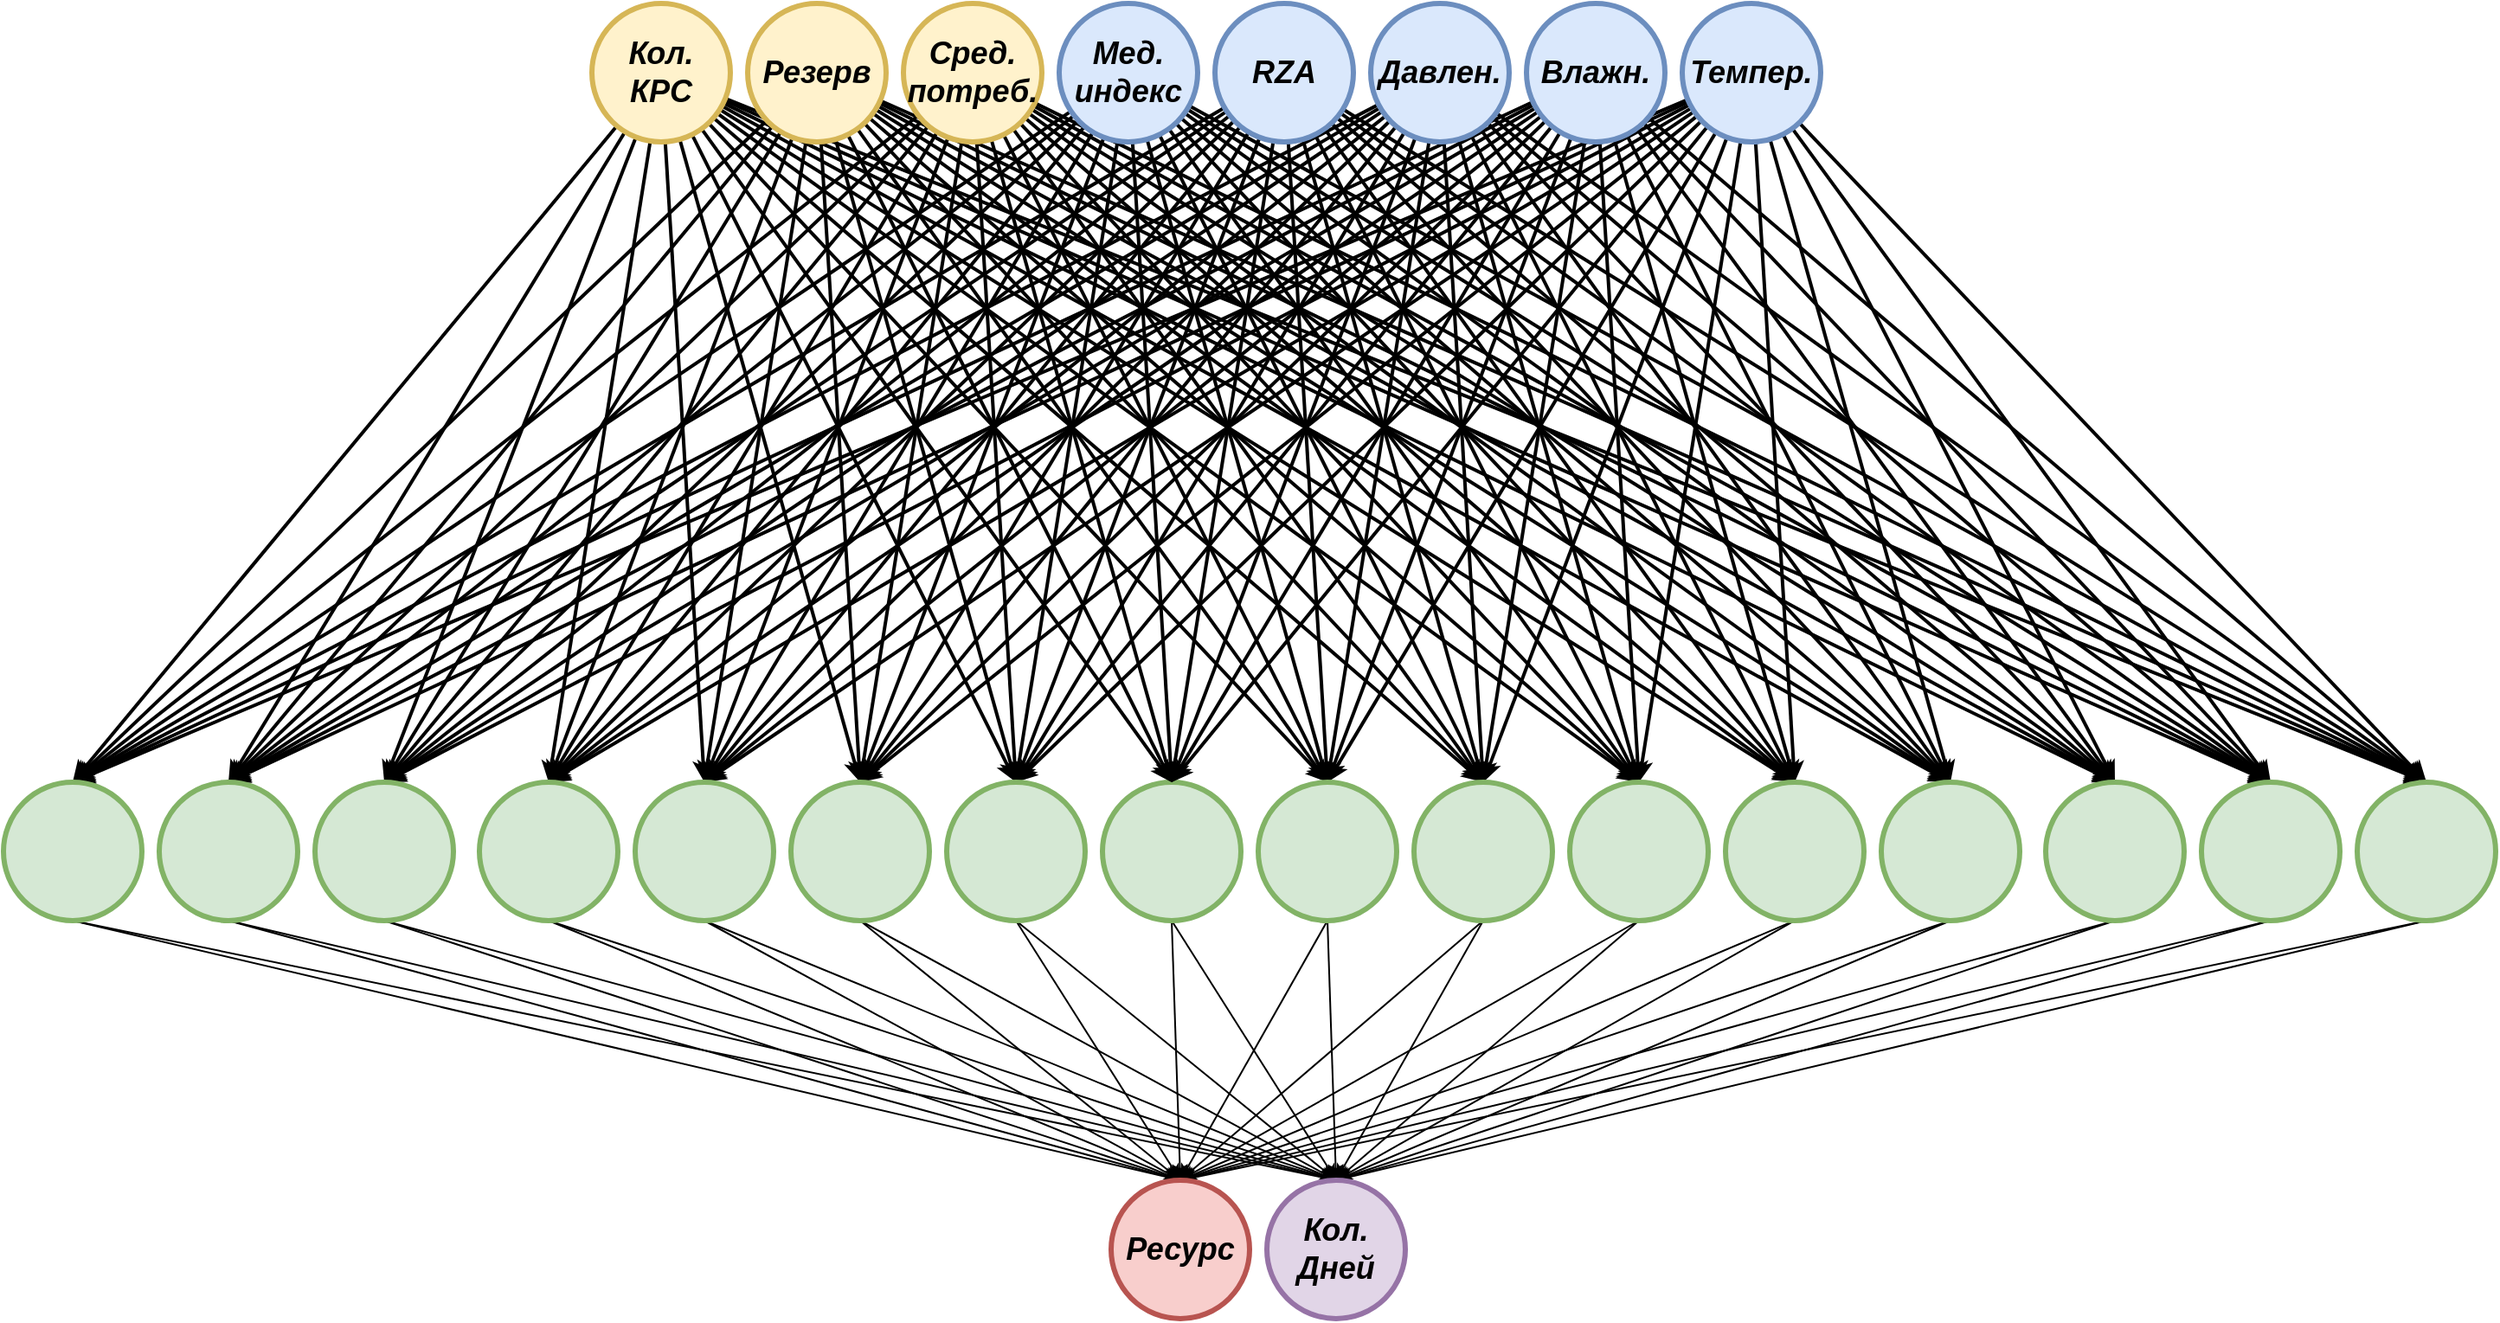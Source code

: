 <mxfile version="13.9.9" type="device"><diagram id="Xdfqb-61k4-1GIoVgq_A" name="Page-1"><mxGraphModel dx="1673" dy="967" grid="1" gridSize="10" guides="1" tooltips="1" connect="1" arrows="1" fold="1" page="1" pageScale="1" pageWidth="1169" pageHeight="827" math="0" shadow="0"><root><mxCell id="0"/><mxCell id="1" parent="0"/><mxCell id="P6XErq7OPLKWPCZGxnRG-1" style="edgeStyle=none;rounded=0;orthogonalLoop=1;jettySize=auto;html=1;entryX=0;entryY=0.5;entryDx=0;entryDy=0;strokeWidth=2;" edge="1" parent="1" source="P6XErq7OPLKWPCZGxnRG-16" target="P6XErq7OPLKWPCZGxnRG-158"><mxGeometry relative="1" as="geometry"/></mxCell><mxCell id="P6XErq7OPLKWPCZGxnRG-2" style="edgeStyle=none;rounded=0;orthogonalLoop=1;jettySize=auto;html=1;entryX=0;entryY=0.5;entryDx=0;entryDy=0;strokeWidth=2;" edge="1" parent="1" source="P6XErq7OPLKWPCZGxnRG-16" target="P6XErq7OPLKWPCZGxnRG-268"><mxGeometry relative="1" as="geometry"/></mxCell><mxCell id="P6XErq7OPLKWPCZGxnRG-3" style="edgeStyle=none;rounded=0;orthogonalLoop=1;jettySize=auto;html=1;entryX=0;entryY=0.5;entryDx=0;entryDy=0;strokeWidth=2;" edge="1" parent="1" source="P6XErq7OPLKWPCZGxnRG-16" target="P6XErq7OPLKWPCZGxnRG-279"><mxGeometry relative="1" as="geometry"/></mxCell><mxCell id="P6XErq7OPLKWPCZGxnRG-4" style="edgeStyle=none;rounded=0;orthogonalLoop=1;jettySize=auto;html=1;entryX=0;entryY=0.5;entryDx=0;entryDy=0;strokeWidth=2;" edge="1" parent="1" source="P6XErq7OPLKWPCZGxnRG-16" target="P6XErq7OPLKWPCZGxnRG-257"><mxGeometry relative="1" as="geometry"/></mxCell><mxCell id="P6XErq7OPLKWPCZGxnRG-5" style="edgeStyle=none;rounded=0;orthogonalLoop=1;jettySize=auto;html=1;entryX=0;entryY=0.5;entryDx=0;entryDy=0;strokeWidth=2;" edge="1" parent="1" source="P6XErq7OPLKWPCZGxnRG-16" target="P6XErq7OPLKWPCZGxnRG-235"><mxGeometry relative="1" as="geometry"/></mxCell><mxCell id="P6XErq7OPLKWPCZGxnRG-6" style="edgeStyle=none;rounded=0;orthogonalLoop=1;jettySize=auto;html=1;entryX=0;entryY=0.5;entryDx=0;entryDy=0;strokeWidth=2;" edge="1" parent="1" source="P6XErq7OPLKWPCZGxnRG-16" target="P6XErq7OPLKWPCZGxnRG-246"><mxGeometry relative="1" as="geometry"/></mxCell><mxCell id="P6XErq7OPLKWPCZGxnRG-7" style="edgeStyle=none;rounded=0;orthogonalLoop=1;jettySize=auto;html=1;entryX=0;entryY=0.5;entryDx=0;entryDy=0;strokeWidth=2;" edge="1" parent="1" source="P6XErq7OPLKWPCZGxnRG-16" target="P6XErq7OPLKWPCZGxnRG-169"><mxGeometry relative="1" as="geometry"/></mxCell><mxCell id="P6XErq7OPLKWPCZGxnRG-8" style="edgeStyle=none;rounded=0;orthogonalLoop=1;jettySize=auto;html=1;entryX=0;entryY=0.5;entryDx=0;entryDy=0;strokeWidth=2;" edge="1" parent="1" source="P6XErq7OPLKWPCZGxnRG-16" target="P6XErq7OPLKWPCZGxnRG-180"><mxGeometry relative="1" as="geometry"/></mxCell><mxCell id="P6XErq7OPLKWPCZGxnRG-9" style="edgeStyle=none;rounded=0;orthogonalLoop=1;jettySize=auto;html=1;entryX=0;entryY=0.5;entryDx=0;entryDy=0;strokeWidth=2;" edge="1" parent="1" source="P6XErq7OPLKWPCZGxnRG-16" target="P6XErq7OPLKWPCZGxnRG-213"><mxGeometry relative="1" as="geometry"/></mxCell><mxCell id="P6XErq7OPLKWPCZGxnRG-10" style="edgeStyle=none;rounded=0;orthogonalLoop=1;jettySize=auto;html=1;entryX=0;entryY=0.5;entryDx=0;entryDy=0;strokeWidth=2;" edge="1" parent="1" source="P6XErq7OPLKWPCZGxnRG-16" target="P6XErq7OPLKWPCZGxnRG-224"><mxGeometry relative="1" as="geometry"/></mxCell><mxCell id="P6XErq7OPLKWPCZGxnRG-11" style="edgeStyle=none;rounded=0;orthogonalLoop=1;jettySize=auto;html=1;entryX=0;entryY=0.5;entryDx=0;entryDy=0;strokeWidth=2;" edge="1" parent="1" source="P6XErq7OPLKWPCZGxnRG-16" target="P6XErq7OPLKWPCZGxnRG-191"><mxGeometry relative="1" as="geometry"/></mxCell><mxCell id="P6XErq7OPLKWPCZGxnRG-12" style="edgeStyle=none;rounded=0;orthogonalLoop=1;jettySize=auto;html=1;entryX=0;entryY=0.5;entryDx=0;entryDy=0;strokeWidth=2;" edge="1" parent="1" source="P6XErq7OPLKWPCZGxnRG-16" target="P6XErq7OPLKWPCZGxnRG-202"><mxGeometry relative="1" as="geometry"/></mxCell><mxCell id="P6XErq7OPLKWPCZGxnRG-13" style="edgeStyle=none;rounded=0;orthogonalLoop=1;jettySize=auto;html=1;entryX=0;entryY=0.5;entryDx=0;entryDy=0;strokeWidth=2;" edge="1" parent="1" source="P6XErq7OPLKWPCZGxnRG-16" target="P6XErq7OPLKWPCZGxnRG-312"><mxGeometry relative="1" as="geometry"/></mxCell><mxCell id="P6XErq7OPLKWPCZGxnRG-14" style="edgeStyle=none;rounded=0;orthogonalLoop=1;jettySize=auto;html=1;entryX=0;entryY=0.5;entryDx=0;entryDy=0;strokeWidth=2;" edge="1" parent="1" source="P6XErq7OPLKWPCZGxnRG-16" target="P6XErq7OPLKWPCZGxnRG-290"><mxGeometry relative="1" as="geometry"/></mxCell><mxCell id="P6XErq7OPLKWPCZGxnRG-15" style="edgeStyle=none;rounded=0;orthogonalLoop=1;jettySize=auto;html=1;entryX=0;entryY=0.5;entryDx=0;entryDy=0;strokeWidth=2;" edge="1" parent="1" source="P6XErq7OPLKWPCZGxnRG-16" target="P6XErq7OPLKWPCZGxnRG-301"><mxGeometry relative="1" as="geometry"/></mxCell><mxCell id="P6XErq7OPLKWPCZGxnRG-17" style="edgeStyle=none;rounded=0;orthogonalLoop=1;jettySize=auto;html=1;entryX=0;entryY=0.5;entryDx=0;entryDy=0;strokeWidth=2;" edge="1" parent="1" source="P6XErq7OPLKWPCZGxnRG-32" target="P6XErq7OPLKWPCZGxnRG-158"><mxGeometry relative="1" as="geometry"/></mxCell><mxCell id="P6XErq7OPLKWPCZGxnRG-18" style="edgeStyle=none;rounded=0;orthogonalLoop=1;jettySize=auto;html=1;entryX=0;entryY=0.5;entryDx=0;entryDy=0;strokeWidth=2;" edge="1" parent="1" source="P6XErq7OPLKWPCZGxnRG-32" target="P6XErq7OPLKWPCZGxnRG-268"><mxGeometry relative="1" as="geometry"/></mxCell><mxCell id="P6XErq7OPLKWPCZGxnRG-19" style="edgeStyle=none;rounded=0;orthogonalLoop=1;jettySize=auto;html=1;entryX=0;entryY=0.5;entryDx=0;entryDy=0;strokeWidth=2;" edge="1" parent="1" source="P6XErq7OPLKWPCZGxnRG-32" target="P6XErq7OPLKWPCZGxnRG-279"><mxGeometry relative="1" as="geometry"/></mxCell><mxCell id="P6XErq7OPLKWPCZGxnRG-20" style="edgeStyle=none;rounded=0;orthogonalLoop=1;jettySize=auto;html=1;entryX=0;entryY=0.5;entryDx=0;entryDy=0;strokeWidth=2;" edge="1" parent="1" source="P6XErq7OPLKWPCZGxnRG-32" target="P6XErq7OPLKWPCZGxnRG-257"><mxGeometry relative="1" as="geometry"/></mxCell><mxCell id="P6XErq7OPLKWPCZGxnRG-21" style="edgeStyle=none;rounded=0;orthogonalLoop=1;jettySize=auto;html=1;entryX=0;entryY=0.5;entryDx=0;entryDy=0;strokeWidth=2;" edge="1" parent="1" source="P6XErq7OPLKWPCZGxnRG-32" target="P6XErq7OPLKWPCZGxnRG-235"><mxGeometry relative="1" as="geometry"/></mxCell><mxCell id="P6XErq7OPLKWPCZGxnRG-22" style="edgeStyle=none;rounded=0;orthogonalLoop=1;jettySize=auto;html=1;entryX=0;entryY=0.5;entryDx=0;entryDy=0;strokeWidth=2;" edge="1" parent="1" source="P6XErq7OPLKWPCZGxnRG-32" target="P6XErq7OPLKWPCZGxnRG-246"><mxGeometry relative="1" as="geometry"/></mxCell><mxCell id="P6XErq7OPLKWPCZGxnRG-23" style="edgeStyle=none;rounded=0;orthogonalLoop=1;jettySize=auto;html=1;entryX=0;entryY=0.5;entryDx=0;entryDy=0;strokeWidth=2;" edge="1" parent="1" source="P6XErq7OPLKWPCZGxnRG-32" target="P6XErq7OPLKWPCZGxnRG-169"><mxGeometry relative="1" as="geometry"/></mxCell><mxCell id="P6XErq7OPLKWPCZGxnRG-24" style="edgeStyle=none;rounded=0;orthogonalLoop=1;jettySize=auto;html=1;entryX=0;entryY=0.5;entryDx=0;entryDy=0;strokeWidth=2;" edge="1" parent="1" source="P6XErq7OPLKWPCZGxnRG-32" target="P6XErq7OPLKWPCZGxnRG-180"><mxGeometry relative="1" as="geometry"/></mxCell><mxCell id="P6XErq7OPLKWPCZGxnRG-25" style="edgeStyle=none;rounded=0;orthogonalLoop=1;jettySize=auto;html=1;entryX=0;entryY=0.5;entryDx=0;entryDy=0;strokeWidth=2;" edge="1" parent="1" source="P6XErq7OPLKWPCZGxnRG-32" target="P6XErq7OPLKWPCZGxnRG-213"><mxGeometry relative="1" as="geometry"/></mxCell><mxCell id="P6XErq7OPLKWPCZGxnRG-26" style="edgeStyle=none;rounded=0;orthogonalLoop=1;jettySize=auto;html=1;entryX=0;entryY=0.5;entryDx=0;entryDy=0;strokeWidth=2;" edge="1" parent="1" source="P6XErq7OPLKWPCZGxnRG-32" target="P6XErq7OPLKWPCZGxnRG-224"><mxGeometry relative="1" as="geometry"/></mxCell><mxCell id="P6XErq7OPLKWPCZGxnRG-27" style="edgeStyle=none;rounded=0;orthogonalLoop=1;jettySize=auto;html=1;entryX=0;entryY=0.5;entryDx=0;entryDy=0;strokeWidth=2;" edge="1" parent="1" source="P6XErq7OPLKWPCZGxnRG-32" target="P6XErq7OPLKWPCZGxnRG-191"><mxGeometry relative="1" as="geometry"/></mxCell><mxCell id="P6XErq7OPLKWPCZGxnRG-28" style="edgeStyle=none;rounded=0;orthogonalLoop=1;jettySize=auto;html=1;entryX=0;entryY=0.5;entryDx=0;entryDy=0;strokeWidth=2;" edge="1" parent="1" source="P6XErq7OPLKWPCZGxnRG-32" target="P6XErq7OPLKWPCZGxnRG-202"><mxGeometry relative="1" as="geometry"/></mxCell><mxCell id="P6XErq7OPLKWPCZGxnRG-29" style="edgeStyle=none;rounded=0;orthogonalLoop=1;jettySize=auto;html=1;entryX=0;entryY=0.5;entryDx=0;entryDy=0;strokeWidth=2;" edge="1" parent="1" source="P6XErq7OPLKWPCZGxnRG-32" target="P6XErq7OPLKWPCZGxnRG-312"><mxGeometry relative="1" as="geometry"/></mxCell><mxCell id="P6XErq7OPLKWPCZGxnRG-30" style="edgeStyle=none;rounded=0;orthogonalLoop=1;jettySize=auto;html=1;entryX=0;entryY=0.5;entryDx=0;entryDy=0;strokeWidth=2;" edge="1" parent="1" source="P6XErq7OPLKWPCZGxnRG-32" target="P6XErq7OPLKWPCZGxnRG-290"><mxGeometry relative="1" as="geometry"/></mxCell><mxCell id="P6XErq7OPLKWPCZGxnRG-31" style="edgeStyle=none;rounded=0;orthogonalLoop=1;jettySize=auto;html=1;entryX=0;entryY=0.5;entryDx=0;entryDy=0;strokeWidth=2;" edge="1" parent="1" source="P6XErq7OPLKWPCZGxnRG-32" target="P6XErq7OPLKWPCZGxnRG-301"><mxGeometry relative="1" as="geometry"/></mxCell><mxCell id="P6XErq7OPLKWPCZGxnRG-33" style="edgeStyle=none;rounded=0;orthogonalLoop=1;jettySize=auto;html=1;entryX=0;entryY=0.5;entryDx=0;entryDy=0;strokeWidth=2;" edge="1" parent="1" source="P6XErq7OPLKWPCZGxnRG-48" target="P6XErq7OPLKWPCZGxnRG-158"><mxGeometry relative="1" as="geometry"/></mxCell><mxCell id="P6XErq7OPLKWPCZGxnRG-34" style="edgeStyle=none;rounded=0;orthogonalLoop=1;jettySize=auto;html=1;entryX=0;entryY=0.5;entryDx=0;entryDy=0;strokeWidth=2;" edge="1" parent="1" source="P6XErq7OPLKWPCZGxnRG-48" target="P6XErq7OPLKWPCZGxnRG-268"><mxGeometry relative="1" as="geometry"/></mxCell><mxCell id="P6XErq7OPLKWPCZGxnRG-35" style="edgeStyle=none;rounded=0;orthogonalLoop=1;jettySize=auto;html=1;entryX=0;entryY=0.5;entryDx=0;entryDy=0;strokeWidth=2;" edge="1" parent="1" source="P6XErq7OPLKWPCZGxnRG-48" target="P6XErq7OPLKWPCZGxnRG-279"><mxGeometry relative="1" as="geometry"/></mxCell><mxCell id="P6XErq7OPLKWPCZGxnRG-36" style="edgeStyle=none;rounded=0;orthogonalLoop=1;jettySize=auto;html=1;entryX=0;entryY=0.5;entryDx=0;entryDy=0;strokeWidth=2;" edge="1" parent="1" source="P6XErq7OPLKWPCZGxnRG-48" target="P6XErq7OPLKWPCZGxnRG-257"><mxGeometry relative="1" as="geometry"/></mxCell><mxCell id="P6XErq7OPLKWPCZGxnRG-37" style="edgeStyle=none;rounded=0;orthogonalLoop=1;jettySize=auto;html=1;entryX=0;entryY=0.5;entryDx=0;entryDy=0;strokeWidth=2;" edge="1" parent="1" source="P6XErq7OPLKWPCZGxnRG-48" target="P6XErq7OPLKWPCZGxnRG-235"><mxGeometry relative="1" as="geometry"/></mxCell><mxCell id="P6XErq7OPLKWPCZGxnRG-38" style="edgeStyle=none;rounded=0;orthogonalLoop=1;jettySize=auto;html=1;entryX=0;entryY=0.5;entryDx=0;entryDy=0;strokeWidth=2;" edge="1" parent="1" source="P6XErq7OPLKWPCZGxnRG-48" target="P6XErq7OPLKWPCZGxnRG-246"><mxGeometry relative="1" as="geometry"/></mxCell><mxCell id="P6XErq7OPLKWPCZGxnRG-39" style="edgeStyle=none;rounded=0;orthogonalLoop=1;jettySize=auto;html=1;entryX=0;entryY=0.5;entryDx=0;entryDy=0;strokeWidth=2;" edge="1" parent="1" source="P6XErq7OPLKWPCZGxnRG-48" target="P6XErq7OPLKWPCZGxnRG-169"><mxGeometry relative="1" as="geometry"/></mxCell><mxCell id="P6XErq7OPLKWPCZGxnRG-40" style="edgeStyle=none;rounded=0;orthogonalLoop=1;jettySize=auto;html=1;entryX=0;entryY=0.5;entryDx=0;entryDy=0;strokeWidth=2;" edge="1" parent="1" source="P6XErq7OPLKWPCZGxnRG-48" target="P6XErq7OPLKWPCZGxnRG-180"><mxGeometry relative="1" as="geometry"/></mxCell><mxCell id="P6XErq7OPLKWPCZGxnRG-41" style="edgeStyle=none;rounded=0;orthogonalLoop=1;jettySize=auto;html=1;entryX=0;entryY=0.5;entryDx=0;entryDy=0;strokeWidth=2;" edge="1" parent="1" source="P6XErq7OPLKWPCZGxnRG-48" target="P6XErq7OPLKWPCZGxnRG-213"><mxGeometry relative="1" as="geometry"/></mxCell><mxCell id="P6XErq7OPLKWPCZGxnRG-42" style="edgeStyle=none;rounded=0;orthogonalLoop=1;jettySize=auto;html=1;entryX=0;entryY=0.5;entryDx=0;entryDy=0;strokeWidth=2;" edge="1" parent="1" source="P6XErq7OPLKWPCZGxnRG-48" target="P6XErq7OPLKWPCZGxnRG-224"><mxGeometry relative="1" as="geometry"/></mxCell><mxCell id="P6XErq7OPLKWPCZGxnRG-43" style="edgeStyle=none;rounded=0;orthogonalLoop=1;jettySize=auto;html=1;entryX=0;entryY=0.5;entryDx=0;entryDy=0;strokeWidth=2;" edge="1" parent="1" source="P6XErq7OPLKWPCZGxnRG-48" target="P6XErq7OPLKWPCZGxnRG-191"><mxGeometry relative="1" as="geometry"/></mxCell><mxCell id="P6XErq7OPLKWPCZGxnRG-44" style="edgeStyle=none;rounded=0;orthogonalLoop=1;jettySize=auto;html=1;entryX=0;entryY=0.5;entryDx=0;entryDy=0;strokeWidth=2;" edge="1" parent="1" source="P6XErq7OPLKWPCZGxnRG-48" target="P6XErq7OPLKWPCZGxnRG-202"><mxGeometry relative="1" as="geometry"/></mxCell><mxCell id="P6XErq7OPLKWPCZGxnRG-45" style="edgeStyle=none;rounded=0;orthogonalLoop=1;jettySize=auto;html=1;entryX=0;entryY=0.5;entryDx=0;entryDy=0;strokeWidth=2;" edge="1" parent="1" source="P6XErq7OPLKWPCZGxnRG-48" target="P6XErq7OPLKWPCZGxnRG-312"><mxGeometry relative="1" as="geometry"/></mxCell><mxCell id="P6XErq7OPLKWPCZGxnRG-46" style="edgeStyle=none;rounded=0;orthogonalLoop=1;jettySize=auto;html=1;entryX=0;entryY=0.5;entryDx=0;entryDy=0;strokeWidth=2;" edge="1" parent="1" source="P6XErq7OPLKWPCZGxnRG-48" target="P6XErq7OPLKWPCZGxnRG-290"><mxGeometry relative="1" as="geometry"/></mxCell><mxCell id="P6XErq7OPLKWPCZGxnRG-47" style="edgeStyle=none;rounded=0;orthogonalLoop=1;jettySize=auto;html=1;entryX=0;entryY=0.5;entryDx=0;entryDy=0;strokeWidth=2;" edge="1" parent="1" source="P6XErq7OPLKWPCZGxnRG-48" target="P6XErq7OPLKWPCZGxnRG-301"><mxGeometry relative="1" as="geometry"/></mxCell><mxCell id="P6XErq7OPLKWPCZGxnRG-49" style="edgeStyle=none;rounded=0;orthogonalLoop=1;jettySize=auto;html=1;entryX=0;entryY=0.5;entryDx=0;entryDy=0;strokeWidth=2;" edge="1" parent="1" source="P6XErq7OPLKWPCZGxnRG-64" target="P6XErq7OPLKWPCZGxnRG-158"><mxGeometry relative="1" as="geometry"/></mxCell><mxCell id="P6XErq7OPLKWPCZGxnRG-50" style="edgeStyle=none;rounded=0;orthogonalLoop=1;jettySize=auto;html=1;entryX=0;entryY=0.5;entryDx=0;entryDy=0;strokeWidth=2;" edge="1" parent="1" source="P6XErq7OPLKWPCZGxnRG-64" target="P6XErq7OPLKWPCZGxnRG-268"><mxGeometry relative="1" as="geometry"/></mxCell><mxCell id="P6XErq7OPLKWPCZGxnRG-51" style="edgeStyle=none;rounded=0;orthogonalLoop=1;jettySize=auto;html=1;entryX=0;entryY=0.5;entryDx=0;entryDy=0;strokeWidth=2;" edge="1" parent="1" source="P6XErq7OPLKWPCZGxnRG-64" target="P6XErq7OPLKWPCZGxnRG-279"><mxGeometry relative="1" as="geometry"/></mxCell><mxCell id="P6XErq7OPLKWPCZGxnRG-52" style="edgeStyle=none;rounded=0;orthogonalLoop=1;jettySize=auto;html=1;entryX=0;entryY=0.5;entryDx=0;entryDy=0;strokeWidth=2;" edge="1" parent="1" source="P6XErq7OPLKWPCZGxnRG-64" target="P6XErq7OPLKWPCZGxnRG-257"><mxGeometry relative="1" as="geometry"/></mxCell><mxCell id="P6XErq7OPLKWPCZGxnRG-53" style="edgeStyle=none;rounded=0;orthogonalLoop=1;jettySize=auto;html=1;entryX=0;entryY=0.5;entryDx=0;entryDy=0;strokeWidth=2;" edge="1" parent="1" source="P6XErq7OPLKWPCZGxnRG-64" target="P6XErq7OPLKWPCZGxnRG-235"><mxGeometry relative="1" as="geometry"/></mxCell><mxCell id="P6XErq7OPLKWPCZGxnRG-54" style="edgeStyle=none;rounded=0;orthogonalLoop=1;jettySize=auto;html=1;entryX=0;entryY=0.5;entryDx=0;entryDy=0;strokeWidth=2;" edge="1" parent="1" source="P6XErq7OPLKWPCZGxnRG-64" target="P6XErq7OPLKWPCZGxnRG-246"><mxGeometry relative="1" as="geometry"/></mxCell><mxCell id="P6XErq7OPLKWPCZGxnRG-55" style="edgeStyle=none;rounded=0;orthogonalLoop=1;jettySize=auto;html=1;entryX=0;entryY=0.5;entryDx=0;entryDy=0;strokeWidth=2;" edge="1" parent="1" source="P6XErq7OPLKWPCZGxnRG-64" target="P6XErq7OPLKWPCZGxnRG-169"><mxGeometry relative="1" as="geometry"/></mxCell><mxCell id="P6XErq7OPLKWPCZGxnRG-56" style="edgeStyle=none;rounded=0;orthogonalLoop=1;jettySize=auto;html=1;entryX=0;entryY=0.5;entryDx=0;entryDy=0;strokeWidth=2;" edge="1" parent="1" source="P6XErq7OPLKWPCZGxnRG-64" target="P6XErq7OPLKWPCZGxnRG-180"><mxGeometry relative="1" as="geometry"/></mxCell><mxCell id="P6XErq7OPLKWPCZGxnRG-57" style="edgeStyle=none;rounded=0;orthogonalLoop=1;jettySize=auto;html=1;entryX=0;entryY=0.5;entryDx=0;entryDy=0;strokeWidth=2;" edge="1" parent="1" source="P6XErq7OPLKWPCZGxnRG-64" target="P6XErq7OPLKWPCZGxnRG-213"><mxGeometry relative="1" as="geometry"/></mxCell><mxCell id="P6XErq7OPLKWPCZGxnRG-58" style="edgeStyle=none;rounded=0;orthogonalLoop=1;jettySize=auto;html=1;entryX=0;entryY=0.5;entryDx=0;entryDy=0;strokeWidth=2;" edge="1" parent="1" source="P6XErq7OPLKWPCZGxnRG-64" target="P6XErq7OPLKWPCZGxnRG-224"><mxGeometry relative="1" as="geometry"/></mxCell><mxCell id="P6XErq7OPLKWPCZGxnRG-59" style="edgeStyle=none;rounded=0;orthogonalLoop=1;jettySize=auto;html=1;entryX=0;entryY=0.5;entryDx=0;entryDy=0;strokeWidth=2;" edge="1" parent="1" source="P6XErq7OPLKWPCZGxnRG-64" target="P6XErq7OPLKWPCZGxnRG-191"><mxGeometry relative="1" as="geometry"/></mxCell><mxCell id="P6XErq7OPLKWPCZGxnRG-60" style="edgeStyle=none;rounded=0;orthogonalLoop=1;jettySize=auto;html=1;entryX=0;entryY=0.5;entryDx=0;entryDy=0;strokeWidth=2;" edge="1" parent="1" source="P6XErq7OPLKWPCZGxnRG-64" target="P6XErq7OPLKWPCZGxnRG-202"><mxGeometry relative="1" as="geometry"/></mxCell><mxCell id="P6XErq7OPLKWPCZGxnRG-61" style="edgeStyle=none;rounded=0;orthogonalLoop=1;jettySize=auto;html=1;entryX=0;entryY=0.5;entryDx=0;entryDy=0;strokeWidth=2;" edge="1" parent="1" source="P6XErq7OPLKWPCZGxnRG-64" target="P6XErq7OPLKWPCZGxnRG-312"><mxGeometry relative="1" as="geometry"/></mxCell><mxCell id="P6XErq7OPLKWPCZGxnRG-62" style="edgeStyle=none;rounded=0;orthogonalLoop=1;jettySize=auto;html=1;entryX=0;entryY=0.5;entryDx=0;entryDy=0;strokeWidth=2;" edge="1" parent="1" source="P6XErq7OPLKWPCZGxnRG-64" target="P6XErq7OPLKWPCZGxnRG-290"><mxGeometry relative="1" as="geometry"/></mxCell><mxCell id="P6XErq7OPLKWPCZGxnRG-63" style="edgeStyle=none;rounded=0;orthogonalLoop=1;jettySize=auto;html=1;entryX=0;entryY=0.5;entryDx=0;entryDy=0;strokeWidth=2;" edge="1" parent="1" source="P6XErq7OPLKWPCZGxnRG-64" target="P6XErq7OPLKWPCZGxnRG-301"><mxGeometry relative="1" as="geometry"/></mxCell><mxCell id="P6XErq7OPLKWPCZGxnRG-65" style="edgeStyle=none;rounded=0;orthogonalLoop=1;jettySize=auto;html=1;entryX=0;entryY=0.5;entryDx=0;entryDy=0;strokeWidth=2;" edge="1" parent="1" source="P6XErq7OPLKWPCZGxnRG-80" target="P6XErq7OPLKWPCZGxnRG-158"><mxGeometry relative="1" as="geometry"/></mxCell><mxCell id="P6XErq7OPLKWPCZGxnRG-66" style="edgeStyle=none;rounded=0;orthogonalLoop=1;jettySize=auto;html=1;entryX=0;entryY=0.5;entryDx=0;entryDy=0;strokeWidth=2;" edge="1" parent="1" source="P6XErq7OPLKWPCZGxnRG-80" target="P6XErq7OPLKWPCZGxnRG-268"><mxGeometry relative="1" as="geometry"/></mxCell><mxCell id="P6XErq7OPLKWPCZGxnRG-67" style="edgeStyle=none;rounded=0;orthogonalLoop=1;jettySize=auto;html=1;entryX=0;entryY=0.5;entryDx=0;entryDy=0;strokeWidth=2;" edge="1" parent="1" source="P6XErq7OPLKWPCZGxnRG-80" target="P6XErq7OPLKWPCZGxnRG-279"><mxGeometry relative="1" as="geometry"/></mxCell><mxCell id="P6XErq7OPLKWPCZGxnRG-68" style="edgeStyle=none;rounded=0;orthogonalLoop=1;jettySize=auto;html=1;entryX=0;entryY=0.5;entryDx=0;entryDy=0;strokeWidth=2;" edge="1" parent="1" source="P6XErq7OPLKWPCZGxnRG-80" target="P6XErq7OPLKWPCZGxnRG-257"><mxGeometry relative="1" as="geometry"/></mxCell><mxCell id="P6XErq7OPLKWPCZGxnRG-69" style="edgeStyle=none;rounded=0;orthogonalLoop=1;jettySize=auto;html=1;entryX=0;entryY=0.5;entryDx=0;entryDy=0;strokeWidth=2;" edge="1" parent="1" source="P6XErq7OPLKWPCZGxnRG-80" target="P6XErq7OPLKWPCZGxnRG-235"><mxGeometry relative="1" as="geometry"/></mxCell><mxCell id="P6XErq7OPLKWPCZGxnRG-70" style="edgeStyle=none;rounded=0;orthogonalLoop=1;jettySize=auto;html=1;entryX=0;entryY=0.5;entryDx=0;entryDy=0;strokeWidth=2;" edge="1" parent="1" source="P6XErq7OPLKWPCZGxnRG-80" target="P6XErq7OPLKWPCZGxnRG-246"><mxGeometry relative="1" as="geometry"/></mxCell><mxCell id="P6XErq7OPLKWPCZGxnRG-71" style="edgeStyle=none;rounded=0;orthogonalLoop=1;jettySize=auto;html=1;entryX=0;entryY=0.5;entryDx=0;entryDy=0;strokeWidth=2;" edge="1" parent="1" source="P6XErq7OPLKWPCZGxnRG-80" target="P6XErq7OPLKWPCZGxnRG-169"><mxGeometry relative="1" as="geometry"/></mxCell><mxCell id="P6XErq7OPLKWPCZGxnRG-72" style="edgeStyle=none;rounded=0;orthogonalLoop=1;jettySize=auto;html=1;entryX=0;entryY=0.5;entryDx=0;entryDy=0;strokeWidth=2;" edge="1" parent="1" source="P6XErq7OPLKWPCZGxnRG-80" target="P6XErq7OPLKWPCZGxnRG-180"><mxGeometry relative="1" as="geometry"/></mxCell><mxCell id="P6XErq7OPLKWPCZGxnRG-73" style="edgeStyle=none;rounded=0;orthogonalLoop=1;jettySize=auto;html=1;entryX=0;entryY=0.5;entryDx=0;entryDy=0;strokeWidth=2;" edge="1" parent="1" source="P6XErq7OPLKWPCZGxnRG-80" target="P6XErq7OPLKWPCZGxnRG-213"><mxGeometry relative="1" as="geometry"/></mxCell><mxCell id="P6XErq7OPLKWPCZGxnRG-74" style="edgeStyle=none;rounded=0;orthogonalLoop=1;jettySize=auto;html=1;entryX=0;entryY=0.5;entryDx=0;entryDy=0;strokeWidth=2;" edge="1" parent="1" source="P6XErq7OPLKWPCZGxnRG-80" target="P6XErq7OPLKWPCZGxnRG-224"><mxGeometry relative="1" as="geometry"/></mxCell><mxCell id="P6XErq7OPLKWPCZGxnRG-75" style="edgeStyle=none;rounded=0;orthogonalLoop=1;jettySize=auto;html=1;entryX=0;entryY=0.5;entryDx=0;entryDy=0;strokeWidth=2;" edge="1" parent="1" source="P6XErq7OPLKWPCZGxnRG-80" target="P6XErq7OPLKWPCZGxnRG-191"><mxGeometry relative="1" as="geometry"/></mxCell><mxCell id="P6XErq7OPLKWPCZGxnRG-76" style="edgeStyle=none;rounded=0;orthogonalLoop=1;jettySize=auto;html=1;entryX=0;entryY=0.5;entryDx=0;entryDy=0;strokeWidth=2;" edge="1" parent="1" source="P6XErq7OPLKWPCZGxnRG-80" target="P6XErq7OPLKWPCZGxnRG-202"><mxGeometry relative="1" as="geometry"/></mxCell><mxCell id="P6XErq7OPLKWPCZGxnRG-77" style="edgeStyle=none;rounded=0;orthogonalLoop=1;jettySize=auto;html=1;entryX=0;entryY=0.5;entryDx=0;entryDy=0;strokeWidth=2;" edge="1" parent="1" source="P6XErq7OPLKWPCZGxnRG-80" target="P6XErq7OPLKWPCZGxnRG-312"><mxGeometry relative="1" as="geometry"/></mxCell><mxCell id="P6XErq7OPLKWPCZGxnRG-78" style="edgeStyle=none;rounded=0;orthogonalLoop=1;jettySize=auto;html=1;entryX=0;entryY=0.5;entryDx=0;entryDy=0;strokeWidth=2;" edge="1" parent="1" source="P6XErq7OPLKWPCZGxnRG-80" target="P6XErq7OPLKWPCZGxnRG-290"><mxGeometry relative="1" as="geometry"/></mxCell><mxCell id="P6XErq7OPLKWPCZGxnRG-79" style="edgeStyle=none;rounded=0;orthogonalLoop=1;jettySize=auto;html=1;entryX=0;entryY=0.5;entryDx=0;entryDy=0;strokeWidth=2;" edge="1" parent="1" source="P6XErq7OPLKWPCZGxnRG-80" target="P6XErq7OPLKWPCZGxnRG-301"><mxGeometry relative="1" as="geometry"/></mxCell><mxCell id="P6XErq7OPLKWPCZGxnRG-81" style="edgeStyle=none;rounded=0;orthogonalLoop=1;jettySize=auto;html=1;entryX=0;entryY=0.5;entryDx=0;entryDy=0;strokeWidth=2;" edge="1" parent="1" source="P6XErq7OPLKWPCZGxnRG-96" target="P6XErq7OPLKWPCZGxnRG-158"><mxGeometry relative="1" as="geometry"/></mxCell><mxCell id="P6XErq7OPLKWPCZGxnRG-82" style="edgeStyle=none;rounded=0;orthogonalLoop=1;jettySize=auto;html=1;entryX=0;entryY=0.5;entryDx=0;entryDy=0;strokeWidth=2;" edge="1" parent="1" source="P6XErq7OPLKWPCZGxnRG-96" target="P6XErq7OPLKWPCZGxnRG-268"><mxGeometry relative="1" as="geometry"/></mxCell><mxCell id="P6XErq7OPLKWPCZGxnRG-83" style="edgeStyle=none;rounded=0;orthogonalLoop=1;jettySize=auto;html=1;entryX=0;entryY=0.5;entryDx=0;entryDy=0;strokeWidth=2;" edge="1" parent="1" source="P6XErq7OPLKWPCZGxnRG-96" target="P6XErq7OPLKWPCZGxnRG-279"><mxGeometry relative="1" as="geometry"/></mxCell><mxCell id="P6XErq7OPLKWPCZGxnRG-84" style="edgeStyle=none;rounded=0;orthogonalLoop=1;jettySize=auto;html=1;entryX=0;entryY=0.5;entryDx=0;entryDy=0;strokeWidth=2;" edge="1" parent="1" source="P6XErq7OPLKWPCZGxnRG-96" target="P6XErq7OPLKWPCZGxnRG-257"><mxGeometry relative="1" as="geometry"/></mxCell><mxCell id="P6XErq7OPLKWPCZGxnRG-85" style="edgeStyle=none;rounded=0;orthogonalLoop=1;jettySize=auto;html=1;entryX=0;entryY=0.5;entryDx=0;entryDy=0;strokeWidth=2;" edge="1" parent="1" source="P6XErq7OPLKWPCZGxnRG-96" target="P6XErq7OPLKWPCZGxnRG-235"><mxGeometry relative="1" as="geometry"/></mxCell><mxCell id="P6XErq7OPLKWPCZGxnRG-86" style="edgeStyle=none;rounded=0;orthogonalLoop=1;jettySize=auto;html=1;entryX=0;entryY=0.5;entryDx=0;entryDy=0;strokeWidth=2;" edge="1" parent="1" source="P6XErq7OPLKWPCZGxnRG-96" target="P6XErq7OPLKWPCZGxnRG-246"><mxGeometry relative="1" as="geometry"/></mxCell><mxCell id="P6XErq7OPLKWPCZGxnRG-87" style="edgeStyle=none;rounded=0;orthogonalLoop=1;jettySize=auto;html=1;entryX=0;entryY=0.5;entryDx=0;entryDy=0;strokeWidth=2;" edge="1" parent="1" source="P6XErq7OPLKWPCZGxnRG-96" target="P6XErq7OPLKWPCZGxnRG-169"><mxGeometry relative="1" as="geometry"/></mxCell><mxCell id="P6XErq7OPLKWPCZGxnRG-88" style="edgeStyle=none;rounded=0;orthogonalLoop=1;jettySize=auto;html=1;entryX=0;entryY=0.5;entryDx=0;entryDy=0;strokeWidth=2;" edge="1" parent="1" source="P6XErq7OPLKWPCZGxnRG-96" target="P6XErq7OPLKWPCZGxnRG-180"><mxGeometry relative="1" as="geometry"/></mxCell><mxCell id="P6XErq7OPLKWPCZGxnRG-89" style="edgeStyle=none;rounded=0;orthogonalLoop=1;jettySize=auto;html=1;entryX=0;entryY=0.5;entryDx=0;entryDy=0;strokeWidth=2;" edge="1" parent="1" source="P6XErq7OPLKWPCZGxnRG-96" target="P6XErq7OPLKWPCZGxnRG-213"><mxGeometry relative="1" as="geometry"/></mxCell><mxCell id="P6XErq7OPLKWPCZGxnRG-90" style="edgeStyle=none;rounded=0;orthogonalLoop=1;jettySize=auto;html=1;entryX=0;entryY=0.5;entryDx=0;entryDy=0;strokeWidth=2;" edge="1" parent="1" source="P6XErq7OPLKWPCZGxnRG-96" target="P6XErq7OPLKWPCZGxnRG-224"><mxGeometry relative="1" as="geometry"/></mxCell><mxCell id="P6XErq7OPLKWPCZGxnRG-91" style="edgeStyle=none;rounded=0;orthogonalLoop=1;jettySize=auto;html=1;entryX=0;entryY=0.5;entryDx=0;entryDy=0;strokeWidth=2;" edge="1" parent="1" source="P6XErq7OPLKWPCZGxnRG-96" target="P6XErq7OPLKWPCZGxnRG-191"><mxGeometry relative="1" as="geometry"/></mxCell><mxCell id="P6XErq7OPLKWPCZGxnRG-92" style="edgeStyle=none;rounded=0;orthogonalLoop=1;jettySize=auto;html=1;entryX=0;entryY=0.5;entryDx=0;entryDy=0;strokeWidth=2;" edge="1" parent="1" source="P6XErq7OPLKWPCZGxnRG-96" target="P6XErq7OPLKWPCZGxnRG-202"><mxGeometry relative="1" as="geometry"/></mxCell><mxCell id="P6XErq7OPLKWPCZGxnRG-93" style="edgeStyle=none;rounded=0;orthogonalLoop=1;jettySize=auto;html=1;entryX=0;entryY=0.5;entryDx=0;entryDy=0;strokeWidth=2;" edge="1" parent="1" source="P6XErq7OPLKWPCZGxnRG-96" target="P6XErq7OPLKWPCZGxnRG-312"><mxGeometry relative="1" as="geometry"/></mxCell><mxCell id="P6XErq7OPLKWPCZGxnRG-94" style="edgeStyle=none;rounded=0;orthogonalLoop=1;jettySize=auto;html=1;entryX=0;entryY=0.5;entryDx=0;entryDy=0;strokeWidth=2;" edge="1" parent="1" source="P6XErq7OPLKWPCZGxnRG-96" target="P6XErq7OPLKWPCZGxnRG-290"><mxGeometry relative="1" as="geometry"/></mxCell><mxCell id="P6XErq7OPLKWPCZGxnRG-95" style="edgeStyle=none;rounded=0;orthogonalLoop=1;jettySize=auto;html=1;entryX=0;entryY=0.5;entryDx=0;entryDy=0;strokeWidth=2;" edge="1" parent="1" source="P6XErq7OPLKWPCZGxnRG-96" target="P6XErq7OPLKWPCZGxnRG-301"><mxGeometry relative="1" as="geometry"/></mxCell><mxCell id="P6XErq7OPLKWPCZGxnRG-97" style="edgeStyle=none;rounded=0;orthogonalLoop=1;jettySize=auto;html=1;entryX=0;entryY=0.5;entryDx=0;entryDy=0;strokeWidth=2;" edge="1" parent="1" source="P6XErq7OPLKWPCZGxnRG-112" target="P6XErq7OPLKWPCZGxnRG-158"><mxGeometry relative="1" as="geometry"/></mxCell><mxCell id="P6XErq7OPLKWPCZGxnRG-98" style="edgeStyle=none;rounded=0;orthogonalLoop=1;jettySize=auto;html=1;entryX=0;entryY=0.5;entryDx=0;entryDy=0;strokeWidth=2;" edge="1" parent="1" source="P6XErq7OPLKWPCZGxnRG-112" target="P6XErq7OPLKWPCZGxnRG-268"><mxGeometry relative="1" as="geometry"/></mxCell><mxCell id="P6XErq7OPLKWPCZGxnRG-99" style="edgeStyle=none;rounded=0;orthogonalLoop=1;jettySize=auto;html=1;entryX=0;entryY=0.5;entryDx=0;entryDy=0;strokeWidth=2;" edge="1" parent="1" source="P6XErq7OPLKWPCZGxnRG-112" target="P6XErq7OPLKWPCZGxnRG-279"><mxGeometry relative="1" as="geometry"/></mxCell><mxCell id="P6XErq7OPLKWPCZGxnRG-100" style="edgeStyle=none;rounded=0;orthogonalLoop=1;jettySize=auto;html=1;entryX=0;entryY=0.5;entryDx=0;entryDy=0;strokeWidth=2;" edge="1" parent="1" source="P6XErq7OPLKWPCZGxnRG-112" target="P6XErq7OPLKWPCZGxnRG-257"><mxGeometry relative="1" as="geometry"/></mxCell><mxCell id="P6XErq7OPLKWPCZGxnRG-101" style="edgeStyle=none;rounded=0;orthogonalLoop=1;jettySize=auto;html=1;entryX=0;entryY=0.5;entryDx=0;entryDy=0;strokeWidth=2;" edge="1" parent="1" source="P6XErq7OPLKWPCZGxnRG-112" target="P6XErq7OPLKWPCZGxnRG-235"><mxGeometry relative="1" as="geometry"/></mxCell><mxCell id="P6XErq7OPLKWPCZGxnRG-102" style="edgeStyle=none;rounded=0;orthogonalLoop=1;jettySize=auto;html=1;entryX=0;entryY=0.5;entryDx=0;entryDy=0;strokeWidth=2;" edge="1" parent="1" source="P6XErq7OPLKWPCZGxnRG-112" target="P6XErq7OPLKWPCZGxnRG-246"><mxGeometry relative="1" as="geometry"/></mxCell><mxCell id="P6XErq7OPLKWPCZGxnRG-103" style="edgeStyle=none;rounded=0;orthogonalLoop=1;jettySize=auto;html=1;entryX=0;entryY=0.5;entryDx=0;entryDy=0;strokeWidth=2;" edge="1" parent="1" source="P6XErq7OPLKWPCZGxnRG-112" target="P6XErq7OPLKWPCZGxnRG-169"><mxGeometry relative="1" as="geometry"/></mxCell><mxCell id="P6XErq7OPLKWPCZGxnRG-104" style="edgeStyle=none;rounded=0;orthogonalLoop=1;jettySize=auto;html=1;entryX=0;entryY=0.5;entryDx=0;entryDy=0;strokeWidth=2;" edge="1" parent="1" source="P6XErq7OPLKWPCZGxnRG-112" target="P6XErq7OPLKWPCZGxnRG-180"><mxGeometry relative="1" as="geometry"/></mxCell><mxCell id="P6XErq7OPLKWPCZGxnRG-105" style="edgeStyle=none;rounded=0;orthogonalLoop=1;jettySize=auto;html=1;entryX=0;entryY=0.5;entryDx=0;entryDy=0;strokeWidth=2;" edge="1" parent="1" source="P6XErq7OPLKWPCZGxnRG-112" target="P6XErq7OPLKWPCZGxnRG-213"><mxGeometry relative="1" as="geometry"/></mxCell><mxCell id="P6XErq7OPLKWPCZGxnRG-106" style="edgeStyle=none;rounded=0;orthogonalLoop=1;jettySize=auto;html=1;entryX=0;entryY=0.5;entryDx=0;entryDy=0;strokeWidth=2;" edge="1" parent="1" source="P6XErq7OPLKWPCZGxnRG-112" target="P6XErq7OPLKWPCZGxnRG-224"><mxGeometry relative="1" as="geometry"/></mxCell><mxCell id="P6XErq7OPLKWPCZGxnRG-107" style="edgeStyle=none;rounded=0;orthogonalLoop=1;jettySize=auto;html=1;entryX=0;entryY=0.5;entryDx=0;entryDy=0;strokeWidth=2;" edge="1" parent="1" source="P6XErq7OPLKWPCZGxnRG-112" target="P6XErq7OPLKWPCZGxnRG-191"><mxGeometry relative="1" as="geometry"/></mxCell><mxCell id="P6XErq7OPLKWPCZGxnRG-108" style="edgeStyle=none;rounded=0;orthogonalLoop=1;jettySize=auto;html=1;entryX=0;entryY=0.5;entryDx=0;entryDy=0;strokeWidth=2;" edge="1" parent="1" source="P6XErq7OPLKWPCZGxnRG-112" target="P6XErq7OPLKWPCZGxnRG-202"><mxGeometry relative="1" as="geometry"/></mxCell><mxCell id="P6XErq7OPLKWPCZGxnRG-109" style="edgeStyle=none;rounded=0;orthogonalLoop=1;jettySize=auto;html=1;entryX=0;entryY=0.5;entryDx=0;entryDy=0;strokeWidth=2;" edge="1" parent="1" source="P6XErq7OPLKWPCZGxnRG-112" target="P6XErq7OPLKWPCZGxnRG-312"><mxGeometry relative="1" as="geometry"/></mxCell><mxCell id="P6XErq7OPLKWPCZGxnRG-110" style="edgeStyle=none;rounded=0;orthogonalLoop=1;jettySize=auto;html=1;entryX=0;entryY=0.5;entryDx=0;entryDy=0;strokeWidth=2;" edge="1" parent="1" source="P6XErq7OPLKWPCZGxnRG-112" target="P6XErq7OPLKWPCZGxnRG-290"><mxGeometry relative="1" as="geometry"/></mxCell><mxCell id="P6XErq7OPLKWPCZGxnRG-111" style="edgeStyle=none;rounded=0;orthogonalLoop=1;jettySize=auto;html=1;entryX=0;entryY=0.5;entryDx=0;entryDy=0;strokeWidth=2;" edge="1" parent="1" source="P6XErq7OPLKWPCZGxnRG-112" target="P6XErq7OPLKWPCZGxnRG-301"><mxGeometry relative="1" as="geometry"/></mxCell><mxCell id="P6XErq7OPLKWPCZGxnRG-113" style="rounded=0;orthogonalLoop=1;jettySize=auto;html=1;entryX=0;entryY=0.5;entryDx=0;entryDy=0;strokeWidth=2;" edge="1" parent="1" source="P6XErq7OPLKWPCZGxnRG-128" target="P6XErq7OPLKWPCZGxnRG-158"><mxGeometry relative="1" as="geometry"/></mxCell><mxCell id="P6XErq7OPLKWPCZGxnRG-114" style="edgeStyle=none;rounded=0;orthogonalLoop=1;jettySize=auto;html=1;entryX=0;entryY=0.5;entryDx=0;entryDy=0;strokeWidth=2;" edge="1" parent="1" source="P6XErq7OPLKWPCZGxnRG-128" target="P6XErq7OPLKWPCZGxnRG-268"><mxGeometry relative="1" as="geometry"/></mxCell><mxCell id="P6XErq7OPLKWPCZGxnRG-115" style="edgeStyle=none;rounded=0;orthogonalLoop=1;jettySize=auto;html=1;entryX=0;entryY=0.5;entryDx=0;entryDy=0;strokeWidth=2;" edge="1" parent="1" source="P6XErq7OPLKWPCZGxnRG-128" target="P6XErq7OPLKWPCZGxnRG-279"><mxGeometry relative="1" as="geometry"/></mxCell><mxCell id="P6XErq7OPLKWPCZGxnRG-116" style="edgeStyle=none;rounded=0;orthogonalLoop=1;jettySize=auto;html=1;entryX=0;entryY=0.5;entryDx=0;entryDy=0;strokeWidth=2;" edge="1" parent="1" source="P6XErq7OPLKWPCZGxnRG-128" target="P6XErq7OPLKWPCZGxnRG-257"><mxGeometry relative="1" as="geometry"/></mxCell><mxCell id="P6XErq7OPLKWPCZGxnRG-117" style="edgeStyle=none;rounded=0;orthogonalLoop=1;jettySize=auto;html=1;entryX=0;entryY=0.5;entryDx=0;entryDy=0;strokeWidth=2;" edge="1" parent="1" source="P6XErq7OPLKWPCZGxnRG-128" target="P6XErq7OPLKWPCZGxnRG-235"><mxGeometry relative="1" as="geometry"/></mxCell><mxCell id="P6XErq7OPLKWPCZGxnRG-118" style="edgeStyle=none;rounded=0;orthogonalLoop=1;jettySize=auto;html=1;entryX=0;entryY=0.5;entryDx=0;entryDy=0;strokeWidth=2;" edge="1" parent="1" source="P6XErq7OPLKWPCZGxnRG-128" target="P6XErq7OPLKWPCZGxnRG-246"><mxGeometry relative="1" as="geometry"/></mxCell><mxCell id="P6XErq7OPLKWPCZGxnRG-119" style="edgeStyle=none;rounded=0;orthogonalLoop=1;jettySize=auto;html=1;entryX=0;entryY=0.5;entryDx=0;entryDy=0;strokeWidth=2;" edge="1" parent="1" source="P6XErq7OPLKWPCZGxnRG-128" target="P6XErq7OPLKWPCZGxnRG-169"><mxGeometry relative="1" as="geometry"/></mxCell><mxCell id="P6XErq7OPLKWPCZGxnRG-120" style="edgeStyle=none;rounded=0;orthogonalLoop=1;jettySize=auto;html=1;entryX=0;entryY=0.5;entryDx=0;entryDy=0;strokeWidth=2;" edge="1" parent="1" source="P6XErq7OPLKWPCZGxnRG-128" target="P6XErq7OPLKWPCZGxnRG-180"><mxGeometry relative="1" as="geometry"/></mxCell><mxCell id="P6XErq7OPLKWPCZGxnRG-121" style="edgeStyle=none;rounded=0;orthogonalLoop=1;jettySize=auto;html=1;entryX=0;entryY=0.5;entryDx=0;entryDy=0;strokeWidth=2;" edge="1" parent="1" source="P6XErq7OPLKWPCZGxnRG-128" target="P6XErq7OPLKWPCZGxnRG-213"><mxGeometry relative="1" as="geometry"/></mxCell><mxCell id="P6XErq7OPLKWPCZGxnRG-122" style="edgeStyle=none;rounded=0;orthogonalLoop=1;jettySize=auto;html=1;entryX=0;entryY=0.5;entryDx=0;entryDy=0;strokeWidth=2;" edge="1" parent="1" source="P6XErq7OPLKWPCZGxnRG-128" target="P6XErq7OPLKWPCZGxnRG-224"><mxGeometry relative="1" as="geometry"/></mxCell><mxCell id="P6XErq7OPLKWPCZGxnRG-123" style="edgeStyle=none;rounded=0;orthogonalLoop=1;jettySize=auto;html=1;entryX=0;entryY=0.5;entryDx=0;entryDy=0;strokeWidth=2;" edge="1" parent="1" source="P6XErq7OPLKWPCZGxnRG-128" target="P6XErq7OPLKWPCZGxnRG-191"><mxGeometry relative="1" as="geometry"/></mxCell><mxCell id="P6XErq7OPLKWPCZGxnRG-124" style="edgeStyle=none;rounded=0;orthogonalLoop=1;jettySize=auto;html=1;entryX=0;entryY=0.5;entryDx=0;entryDy=0;strokeWidth=2;" edge="1" parent="1" source="P6XErq7OPLKWPCZGxnRG-128" target="P6XErq7OPLKWPCZGxnRG-202"><mxGeometry relative="1" as="geometry"/></mxCell><mxCell id="P6XErq7OPLKWPCZGxnRG-125" style="edgeStyle=none;rounded=0;orthogonalLoop=1;jettySize=auto;html=1;entryX=0;entryY=0.5;entryDx=0;entryDy=0;strokeWidth=2;" edge="1" parent="1" source="P6XErq7OPLKWPCZGxnRG-128" target="P6XErq7OPLKWPCZGxnRG-312"><mxGeometry relative="1" as="geometry"/></mxCell><mxCell id="P6XErq7OPLKWPCZGxnRG-126" style="edgeStyle=none;rounded=0;orthogonalLoop=1;jettySize=auto;html=1;entryX=0;entryY=0.5;entryDx=0;entryDy=0;strokeWidth=2;" edge="1" parent="1" source="P6XErq7OPLKWPCZGxnRG-128" target="P6XErq7OPLKWPCZGxnRG-290"><mxGeometry relative="1" as="geometry"/></mxCell><mxCell id="P6XErq7OPLKWPCZGxnRG-127" style="edgeStyle=none;rounded=0;orthogonalLoop=1;jettySize=auto;html=1;entryX=0;entryY=0.5;entryDx=0;entryDy=0;strokeWidth=2;" edge="1" parent="1" source="P6XErq7OPLKWPCZGxnRG-128" target="P6XErq7OPLKWPCZGxnRG-301"><mxGeometry relative="1" as="geometry"/></mxCell><mxCell id="P6XErq7OPLKWPCZGxnRG-389" style="edgeStyle=none;rounded=0;orthogonalLoop=1;jettySize=auto;html=1;exitX=1;exitY=0.5;exitDx=0;exitDy=0;entryX=0;entryY=0.5;entryDx=0;entryDy=0;" edge="1" parent="1" source="P6XErq7OPLKWPCZGxnRG-139" target="P6XErq7OPLKWPCZGxnRG-375"><mxGeometry relative="1" as="geometry"/></mxCell><mxCell id="P6XErq7OPLKWPCZGxnRG-406" style="edgeStyle=none;rounded=0;orthogonalLoop=1;jettySize=auto;html=1;exitX=1;exitY=0.5;exitDx=0;exitDy=0;entryX=0;entryY=0.5;entryDx=0;entryDy=0;" edge="1" parent="1" source="P6XErq7OPLKWPCZGxnRG-139" target="P6XErq7OPLKWPCZGxnRG-376"><mxGeometry relative="1" as="geometry"/></mxCell><mxCell id="P6XErq7OPLKWPCZGxnRG-139" value="" style="ellipse;whiteSpace=wrap;html=1;aspect=fixed;fontStyle=2;fillColor=#d5e8d4;strokeColor=#82b366;horizontal=0;strokeWidth=3;rotation=90;" vertex="1" parent="1"><mxGeometry x="785" y="710" width="80" height="80" as="geometry"/></mxCell><mxCell id="P6XErq7OPLKWPCZGxnRG-140" style="edgeStyle=none;rounded=0;orthogonalLoop=1;jettySize=auto;html=1;entryX=0;entryY=0.5;entryDx=0;entryDy=0;endSize=6;strokeWidth=2;horizontal=0;fontStyle=2" edge="1" parent="1" source="P6XErq7OPLKWPCZGxnRG-16" target="P6XErq7OPLKWPCZGxnRG-139"><mxGeometry x="430" y="230" as="geometry"/></mxCell><mxCell id="P6XErq7OPLKWPCZGxnRG-141" style="edgeStyle=none;rounded=0;orthogonalLoop=1;jettySize=auto;html=1;entryX=0;entryY=0.5;entryDx=0;entryDy=0;endSize=6;strokeWidth=2;horizontal=0;fontStyle=2" edge="1" parent="1" source="P6XErq7OPLKWPCZGxnRG-32" target="P6XErq7OPLKWPCZGxnRG-139"><mxGeometry x="430" y="230" as="geometry"/></mxCell><mxCell id="P6XErq7OPLKWPCZGxnRG-142" style="edgeStyle=none;rounded=0;orthogonalLoop=1;jettySize=auto;html=1;entryX=0;entryY=0.5;entryDx=0;entryDy=0;endSize=6;strokeWidth=2;horizontal=0;fontStyle=2" edge="1" parent="1" source="P6XErq7OPLKWPCZGxnRG-48" target="P6XErq7OPLKWPCZGxnRG-139"><mxGeometry x="430" y="230" as="geometry"/></mxCell><mxCell id="P6XErq7OPLKWPCZGxnRG-143" style="edgeStyle=none;rounded=0;orthogonalLoop=1;jettySize=auto;html=1;entryX=0;entryY=0.5;entryDx=0;entryDy=0;endSize=6;strokeWidth=2;horizontal=0;fontStyle=2" edge="1" parent="1" source="P6XErq7OPLKWPCZGxnRG-64" target="P6XErq7OPLKWPCZGxnRG-139"><mxGeometry x="430" y="230" as="geometry"/></mxCell><mxCell id="P6XErq7OPLKWPCZGxnRG-144" style="edgeStyle=none;rounded=0;orthogonalLoop=1;jettySize=auto;html=1;entryX=0;entryY=0.5;entryDx=0;entryDy=0;endSize=6;strokeWidth=2;horizontal=0;fontStyle=2" edge="1" parent="1" source="P6XErq7OPLKWPCZGxnRG-80" target="P6XErq7OPLKWPCZGxnRG-139"><mxGeometry x="430" y="230" as="geometry"/></mxCell><mxCell id="P6XErq7OPLKWPCZGxnRG-145" style="edgeStyle=none;rounded=0;orthogonalLoop=1;jettySize=auto;html=1;entryX=0;entryY=0.5;entryDx=0;entryDy=0;endSize=6;strokeWidth=2;horizontal=0;fontStyle=2" edge="1" parent="1" source="P6XErq7OPLKWPCZGxnRG-96" target="P6XErq7OPLKWPCZGxnRG-139"><mxGeometry x="430" y="230" as="geometry"/></mxCell><mxCell id="P6XErq7OPLKWPCZGxnRG-146" style="edgeStyle=none;rounded=0;orthogonalLoop=1;jettySize=auto;html=1;entryX=0;entryY=0.5;entryDx=0;entryDy=0;endSize=6;strokeWidth=2;horizontal=0;fontStyle=2" edge="1" parent="1" source="P6XErq7OPLKWPCZGxnRG-112" target="P6XErq7OPLKWPCZGxnRG-139"><mxGeometry x="430" y="230" as="geometry"/></mxCell><mxCell id="P6XErq7OPLKWPCZGxnRG-147" style="edgeStyle=none;rounded=0;orthogonalLoop=1;jettySize=auto;html=1;entryX=0;entryY=0.5;entryDx=0;entryDy=0;endSize=6;strokeWidth=2;horizontal=0;fontStyle=2" edge="1" parent="1" source="P6XErq7OPLKWPCZGxnRG-128" target="P6XErq7OPLKWPCZGxnRG-139"><mxGeometry x="430" y="230" as="geometry"/></mxCell><mxCell id="P6XErq7OPLKWPCZGxnRG-390" style="edgeStyle=none;rounded=0;orthogonalLoop=1;jettySize=auto;html=1;exitX=1;exitY=0.5;exitDx=0;exitDy=0;entryX=0;entryY=0.5;entryDx=0;entryDy=0;" edge="1" parent="1" source="P6XErq7OPLKWPCZGxnRG-158" target="P6XErq7OPLKWPCZGxnRG-375"><mxGeometry relative="1" as="geometry"/></mxCell><mxCell id="P6XErq7OPLKWPCZGxnRG-407" style="edgeStyle=none;rounded=0;orthogonalLoop=1;jettySize=auto;html=1;exitX=1;exitY=0.5;exitDx=0;exitDy=0;entryX=0;entryY=0.5;entryDx=0;entryDy=0;" edge="1" parent="1" source="P6XErq7OPLKWPCZGxnRG-158" target="P6XErq7OPLKWPCZGxnRG-376"><mxGeometry relative="1" as="geometry"/></mxCell><mxCell id="P6XErq7OPLKWPCZGxnRG-158" value="" style="ellipse;whiteSpace=wrap;html=1;aspect=fixed;fontStyle=2;fillColor=#d5e8d4;strokeColor=#82b366;horizontal=0;strokeWidth=3;rotation=90;" vertex="1" parent="1"><mxGeometry x="875" y="710" width="80" height="80" as="geometry"/></mxCell><mxCell id="P6XErq7OPLKWPCZGxnRG-387" style="edgeStyle=none;rounded=0;orthogonalLoop=1;jettySize=auto;html=1;exitX=1;exitY=0.5;exitDx=0;exitDy=0;entryX=0;entryY=0.5;entryDx=0;entryDy=0;" edge="1" parent="1" source="P6XErq7OPLKWPCZGxnRG-169" target="P6XErq7OPLKWPCZGxnRG-375"><mxGeometry relative="1" as="geometry"><mxPoint x="830.0" y="880" as="targetPoint"/></mxGeometry></mxCell><mxCell id="P6XErq7OPLKWPCZGxnRG-404" style="edgeStyle=none;rounded=0;orthogonalLoop=1;jettySize=auto;html=1;exitX=1;exitY=0.5;exitDx=0;exitDy=0;entryX=0;entryY=0.5;entryDx=0;entryDy=0;" edge="1" parent="1" source="P6XErq7OPLKWPCZGxnRG-169" target="P6XErq7OPLKWPCZGxnRG-376"><mxGeometry relative="1" as="geometry"/></mxCell><mxCell id="P6XErq7OPLKWPCZGxnRG-169" value="" style="ellipse;whiteSpace=wrap;html=1;aspect=fixed;fontStyle=2;fillColor=#d5e8d4;strokeColor=#82b366;horizontal=0;strokeWidth=3;rotation=90;" vertex="1" parent="1"><mxGeometry x="605" y="710" width="80" height="80" as="geometry"/></mxCell><mxCell id="P6XErq7OPLKWPCZGxnRG-388" style="edgeStyle=none;rounded=0;orthogonalLoop=1;jettySize=auto;html=1;exitX=1;exitY=0.5;exitDx=0;exitDy=0;entryX=0;entryY=0.5;entryDx=0;entryDy=0;" edge="1" parent="1" source="P6XErq7OPLKWPCZGxnRG-180" target="P6XErq7OPLKWPCZGxnRG-375"><mxGeometry relative="1" as="geometry"/></mxCell><mxCell id="P6XErq7OPLKWPCZGxnRG-405" style="edgeStyle=none;rounded=0;orthogonalLoop=1;jettySize=auto;html=1;exitX=1;exitY=0.5;exitDx=0;exitDy=0;entryX=0;entryY=0.5;entryDx=0;entryDy=0;" edge="1" parent="1" source="P6XErq7OPLKWPCZGxnRG-180" target="P6XErq7OPLKWPCZGxnRG-376"><mxGeometry relative="1" as="geometry"/></mxCell><mxCell id="P6XErq7OPLKWPCZGxnRG-180" value="" style="ellipse;whiteSpace=wrap;html=1;aspect=fixed;fontStyle=2;fillColor=#d5e8d4;strokeColor=#82b366;horizontal=0;strokeWidth=3;rotation=90;" vertex="1" parent="1"><mxGeometry x="695" y="710" width="80" height="80" as="geometry"/></mxCell><mxCell id="P6XErq7OPLKWPCZGxnRG-393" style="edgeStyle=none;rounded=0;orthogonalLoop=1;jettySize=auto;html=1;exitX=1;exitY=0.5;exitDx=0;exitDy=0;entryX=0;entryY=0.5;entryDx=0;entryDy=0;" edge="1" parent="1" source="P6XErq7OPLKWPCZGxnRG-191" target="P6XErq7OPLKWPCZGxnRG-375"><mxGeometry relative="1" as="geometry"/></mxCell><mxCell id="P6XErq7OPLKWPCZGxnRG-410" style="edgeStyle=none;rounded=0;orthogonalLoop=1;jettySize=auto;html=1;exitX=1;exitY=0.5;exitDx=0;exitDy=0;entryX=0;entryY=0.5;entryDx=0;entryDy=0;" edge="1" parent="1" source="P6XErq7OPLKWPCZGxnRG-191" target="P6XErq7OPLKWPCZGxnRG-376"><mxGeometry relative="1" as="geometry"/></mxCell><mxCell id="P6XErq7OPLKWPCZGxnRG-191" value="" style="ellipse;whiteSpace=wrap;html=1;aspect=fixed;fontStyle=2;fillColor=#d5e8d4;strokeColor=#82b366;horizontal=0;strokeWidth=3;rotation=90;" vertex="1" parent="1"><mxGeometry x="1145" y="710" width="80" height="80" as="geometry"/></mxCell><mxCell id="P6XErq7OPLKWPCZGxnRG-394" style="edgeStyle=none;rounded=0;orthogonalLoop=1;jettySize=auto;html=1;exitX=1;exitY=0.5;exitDx=0;exitDy=0;entryX=0;entryY=0.5;entryDx=0;entryDy=0;" edge="1" parent="1" source="P6XErq7OPLKWPCZGxnRG-202" target="P6XErq7OPLKWPCZGxnRG-375"><mxGeometry relative="1" as="geometry"/></mxCell><mxCell id="P6XErq7OPLKWPCZGxnRG-411" style="edgeStyle=none;rounded=0;orthogonalLoop=1;jettySize=auto;html=1;exitX=1;exitY=0.5;exitDx=0;exitDy=0;entryX=0;entryY=0.5;entryDx=0;entryDy=0;" edge="1" parent="1" source="P6XErq7OPLKWPCZGxnRG-202" target="P6XErq7OPLKWPCZGxnRG-376"><mxGeometry relative="1" as="geometry"/></mxCell><mxCell id="P6XErq7OPLKWPCZGxnRG-202" value="" style="ellipse;whiteSpace=wrap;html=1;aspect=fixed;fontStyle=2;fillColor=#d5e8d4;strokeColor=#82b366;horizontal=0;strokeWidth=3;rotation=90;" vertex="1" parent="1"><mxGeometry x="1235" y="710" width="80" height="80" as="geometry"/></mxCell><mxCell id="P6XErq7OPLKWPCZGxnRG-391" style="edgeStyle=none;rounded=0;orthogonalLoop=1;jettySize=auto;html=1;exitX=1;exitY=0.5;exitDx=0;exitDy=0;entryX=0;entryY=0.5;entryDx=0;entryDy=0;" edge="1" parent="1" source="P6XErq7OPLKWPCZGxnRG-213" target="P6XErq7OPLKWPCZGxnRG-375"><mxGeometry relative="1" as="geometry"/></mxCell><mxCell id="P6XErq7OPLKWPCZGxnRG-408" style="edgeStyle=none;rounded=0;orthogonalLoop=1;jettySize=auto;html=1;exitX=1;exitY=0.5;exitDx=0;exitDy=0;entryX=0;entryY=0.5;entryDx=0;entryDy=0;" edge="1" parent="1" source="P6XErq7OPLKWPCZGxnRG-213" target="P6XErq7OPLKWPCZGxnRG-376"><mxGeometry relative="1" as="geometry"/></mxCell><mxCell id="P6XErq7OPLKWPCZGxnRG-213" value="" style="ellipse;whiteSpace=wrap;html=1;aspect=fixed;fontStyle=2;fillColor=#d5e8d4;strokeColor=#82b366;horizontal=0;strokeWidth=3;rotation=90;" vertex="1" parent="1"><mxGeometry x="965" y="710" width="80" height="80" as="geometry"/></mxCell><mxCell id="P6XErq7OPLKWPCZGxnRG-392" style="edgeStyle=none;rounded=0;orthogonalLoop=1;jettySize=auto;html=1;exitX=1;exitY=0.5;exitDx=0;exitDy=0;entryX=0;entryY=0.5;entryDx=0;entryDy=0;" edge="1" parent="1" source="P6XErq7OPLKWPCZGxnRG-224" target="P6XErq7OPLKWPCZGxnRG-375"><mxGeometry relative="1" as="geometry"/></mxCell><mxCell id="P6XErq7OPLKWPCZGxnRG-409" style="edgeStyle=none;rounded=0;orthogonalLoop=1;jettySize=auto;html=1;exitX=1;exitY=0.5;exitDx=0;exitDy=0;entryX=0;entryY=0.5;entryDx=0;entryDy=0;" edge="1" parent="1" source="P6XErq7OPLKWPCZGxnRG-224" target="P6XErq7OPLKWPCZGxnRG-376"><mxGeometry relative="1" as="geometry"/></mxCell><mxCell id="P6XErq7OPLKWPCZGxnRG-224" value="" style="ellipse;whiteSpace=wrap;html=1;aspect=fixed;fontStyle=2;fillColor=#d5e8d4;strokeColor=#82b366;horizontal=0;strokeWidth=3;rotation=90;" vertex="1" parent="1"><mxGeometry x="1055" y="710" width="80" height="80" as="geometry"/></mxCell><mxCell id="P6XErq7OPLKWPCZGxnRG-385" style="edgeStyle=none;rounded=0;orthogonalLoop=1;jettySize=auto;html=1;exitX=1;exitY=0.5;exitDx=0;exitDy=0;entryX=0;entryY=0.5;entryDx=0;entryDy=0;" edge="1" parent="1" source="P6XErq7OPLKWPCZGxnRG-235" target="P6XErq7OPLKWPCZGxnRG-375"><mxGeometry relative="1" as="geometry"/></mxCell><mxCell id="P6XErq7OPLKWPCZGxnRG-402" style="edgeStyle=none;rounded=0;orthogonalLoop=1;jettySize=auto;html=1;exitX=1;exitY=0.5;exitDx=0;exitDy=0;entryX=0;entryY=0.5;entryDx=0;entryDy=0;" edge="1" parent="1" source="P6XErq7OPLKWPCZGxnRG-235" target="P6XErq7OPLKWPCZGxnRG-376"><mxGeometry relative="1" as="geometry"/></mxCell><mxCell id="P6XErq7OPLKWPCZGxnRG-235" value="" style="ellipse;whiteSpace=wrap;html=1;aspect=fixed;fontStyle=2;fillColor=#d5e8d4;strokeColor=#82b366;horizontal=0;strokeWidth=3;rotation=90;" vertex="1" parent="1"><mxGeometry x="425" y="710" width="80" height="80" as="geometry"/></mxCell><mxCell id="P6XErq7OPLKWPCZGxnRG-386" style="edgeStyle=none;rounded=0;orthogonalLoop=1;jettySize=auto;html=1;exitX=1;exitY=0.5;exitDx=0;exitDy=0;entryX=0;entryY=0.5;entryDx=0;entryDy=0;" edge="1" parent="1" source="P6XErq7OPLKWPCZGxnRG-246" target="P6XErq7OPLKWPCZGxnRG-375"><mxGeometry relative="1" as="geometry"/></mxCell><mxCell id="P6XErq7OPLKWPCZGxnRG-403" style="edgeStyle=none;rounded=0;orthogonalLoop=1;jettySize=auto;html=1;exitX=1;exitY=0.5;exitDx=0;exitDy=0;entryX=0;entryY=0.5;entryDx=0;entryDy=0;" edge="1" parent="1" source="P6XErq7OPLKWPCZGxnRG-246" target="P6XErq7OPLKWPCZGxnRG-376"><mxGeometry relative="1" as="geometry"/></mxCell><mxCell id="P6XErq7OPLKWPCZGxnRG-246" value="" style="ellipse;whiteSpace=wrap;html=1;aspect=fixed;fontStyle=2;fillColor=#d5e8d4;strokeColor=#82b366;horizontal=0;strokeWidth=3;rotation=90;" vertex="1" parent="1"><mxGeometry x="515" y="710" width="80" height="80" as="geometry"/></mxCell><mxCell id="P6XErq7OPLKWPCZGxnRG-384" style="edgeStyle=none;rounded=0;orthogonalLoop=1;jettySize=auto;html=1;exitX=1;exitY=0.5;exitDx=0;exitDy=0;entryX=0;entryY=0.5;entryDx=0;entryDy=0;" edge="1" parent="1" source="P6XErq7OPLKWPCZGxnRG-257" target="P6XErq7OPLKWPCZGxnRG-375"><mxGeometry relative="1" as="geometry"/></mxCell><mxCell id="P6XErq7OPLKWPCZGxnRG-401" style="edgeStyle=none;rounded=0;orthogonalLoop=1;jettySize=auto;html=1;exitX=1;exitY=0.5;exitDx=0;exitDy=0;entryX=0;entryY=0.5;entryDx=0;entryDy=0;" edge="1" parent="1" source="P6XErq7OPLKWPCZGxnRG-257" target="P6XErq7OPLKWPCZGxnRG-376"><mxGeometry relative="1" as="geometry"/></mxCell><mxCell id="P6XErq7OPLKWPCZGxnRG-257" value="" style="ellipse;whiteSpace=wrap;html=1;aspect=fixed;fontStyle=2;fillColor=#d5e8d4;strokeColor=#82b366;horizontal=0;strokeWidth=3;rotation=90;" vertex="1" parent="1"><mxGeometry x="330" y="710" width="80" height="80" as="geometry"/></mxCell><mxCell id="P6XErq7OPLKWPCZGxnRG-382" style="edgeStyle=none;rounded=0;orthogonalLoop=1;jettySize=auto;html=1;exitX=1;exitY=0.5;exitDx=0;exitDy=0;entryX=0;entryY=0.5;entryDx=0;entryDy=0;" edge="1" parent="1" source="P6XErq7OPLKWPCZGxnRG-268" target="P6XErq7OPLKWPCZGxnRG-375"><mxGeometry relative="1" as="geometry"/></mxCell><mxCell id="P6XErq7OPLKWPCZGxnRG-398" style="edgeStyle=none;rounded=0;orthogonalLoop=1;jettySize=auto;html=1;exitX=1;exitY=0.5;exitDx=0;exitDy=0;entryX=0;entryY=0.5;entryDx=0;entryDy=0;" edge="1" parent="1" source="P6XErq7OPLKWPCZGxnRG-268" target="P6XErq7OPLKWPCZGxnRG-376"><mxGeometry relative="1" as="geometry"/></mxCell><mxCell id="P6XErq7OPLKWPCZGxnRG-268" value="" style="ellipse;whiteSpace=wrap;html=1;aspect=fixed;fontStyle=2;fillColor=#d5e8d4;strokeColor=#82b366;horizontal=0;strokeWidth=3;rotation=90;" vertex="1" parent="1"><mxGeometry x="150" y="710" width="80" height="80" as="geometry"/></mxCell><mxCell id="P6XErq7OPLKWPCZGxnRG-383" style="edgeStyle=none;rounded=0;orthogonalLoop=1;jettySize=auto;html=1;exitX=1;exitY=0.5;exitDx=0;exitDy=0;entryX=0;entryY=0.5;entryDx=0;entryDy=0;" edge="1" parent="1" source="P6XErq7OPLKWPCZGxnRG-279" target="P6XErq7OPLKWPCZGxnRG-375"><mxGeometry relative="1" as="geometry"/></mxCell><mxCell id="P6XErq7OPLKWPCZGxnRG-399" style="edgeStyle=none;rounded=0;orthogonalLoop=1;jettySize=auto;html=1;exitX=1;exitY=0.5;exitDx=0;exitDy=0;entryX=0;entryY=0.5;entryDx=0;entryDy=0;" edge="1" parent="1" source="P6XErq7OPLKWPCZGxnRG-279" target="P6XErq7OPLKWPCZGxnRG-376"><mxGeometry relative="1" as="geometry"/></mxCell><mxCell id="P6XErq7OPLKWPCZGxnRG-279" value="" style="ellipse;whiteSpace=wrap;html=1;aspect=fixed;fontStyle=2;fillColor=#d5e8d4;strokeColor=#82b366;horizontal=0;strokeWidth=3;rotation=90;" vertex="1" parent="1"><mxGeometry x="240" y="710" width="80" height="80" as="geometry"/></mxCell><mxCell id="P6XErq7OPLKWPCZGxnRG-396" style="edgeStyle=none;rounded=0;orthogonalLoop=1;jettySize=auto;html=1;exitX=1;exitY=0.5;exitDx=0;exitDy=0;entryX=0;entryY=0.5;entryDx=0;entryDy=0;" edge="1" parent="1" source="P6XErq7OPLKWPCZGxnRG-290" target="P6XErq7OPLKWPCZGxnRG-375"><mxGeometry relative="1" as="geometry"/></mxCell><mxCell id="P6XErq7OPLKWPCZGxnRG-413" style="edgeStyle=none;rounded=0;orthogonalLoop=1;jettySize=auto;html=1;exitX=1;exitY=0.5;exitDx=0;exitDy=0;entryX=0;entryY=0.5;entryDx=0;entryDy=0;" edge="1" parent="1" source="P6XErq7OPLKWPCZGxnRG-290" target="P6XErq7OPLKWPCZGxnRG-376"><mxGeometry relative="1" as="geometry"/></mxCell><mxCell id="P6XErq7OPLKWPCZGxnRG-290" value="" style="ellipse;whiteSpace=wrap;html=1;aspect=fixed;fontStyle=2;fillColor=#d5e8d4;strokeColor=#82b366;horizontal=0;strokeWidth=3;rotation=90;" vertex="1" parent="1"><mxGeometry x="1420" y="710" width="80" height="80" as="geometry"/></mxCell><mxCell id="P6XErq7OPLKWPCZGxnRG-397" style="edgeStyle=none;rounded=0;orthogonalLoop=1;jettySize=auto;html=1;exitX=1;exitY=0.5;exitDx=0;exitDy=0;entryX=0;entryY=0.5;entryDx=0;entryDy=0;" edge="1" parent="1" source="P6XErq7OPLKWPCZGxnRG-301" target="P6XErq7OPLKWPCZGxnRG-375"><mxGeometry relative="1" as="geometry"/></mxCell><mxCell id="P6XErq7OPLKWPCZGxnRG-414" style="edgeStyle=none;rounded=0;orthogonalLoop=1;jettySize=auto;html=1;exitX=1;exitY=0.5;exitDx=0;exitDy=0;entryX=0;entryY=0.5;entryDx=0;entryDy=0;" edge="1" parent="1" source="P6XErq7OPLKWPCZGxnRG-301" target="P6XErq7OPLKWPCZGxnRG-376"><mxGeometry relative="1" as="geometry"/></mxCell><mxCell id="P6XErq7OPLKWPCZGxnRG-301" value="" style="ellipse;whiteSpace=wrap;html=1;aspect=fixed;fontStyle=2;fillColor=#d5e8d4;strokeColor=#82b366;horizontal=0;strokeWidth=3;rotation=90;" vertex="1" parent="1"><mxGeometry x="1510" y="710" width="80" height="80" as="geometry"/></mxCell><mxCell id="P6XErq7OPLKWPCZGxnRG-395" style="edgeStyle=none;rounded=0;orthogonalLoop=1;jettySize=auto;html=1;exitX=1;exitY=0.5;exitDx=0;exitDy=0;entryX=0;entryY=0.5;entryDx=0;entryDy=0;" edge="1" parent="1" source="P6XErq7OPLKWPCZGxnRG-312" target="P6XErq7OPLKWPCZGxnRG-375"><mxGeometry relative="1" as="geometry"/></mxCell><mxCell id="P6XErq7OPLKWPCZGxnRG-412" style="edgeStyle=none;rounded=0;orthogonalLoop=1;jettySize=auto;html=1;exitX=1;exitY=0.5;exitDx=0;exitDy=0;entryX=0;entryY=0.5;entryDx=0;entryDy=0;" edge="1" parent="1" source="P6XErq7OPLKWPCZGxnRG-312" target="P6XErq7OPLKWPCZGxnRG-376"><mxGeometry relative="1" as="geometry"/></mxCell><mxCell id="P6XErq7OPLKWPCZGxnRG-312" value="" style="ellipse;whiteSpace=wrap;html=1;aspect=fixed;fontStyle=2;fillColor=#d5e8d4;strokeColor=#82b366;horizontal=0;strokeWidth=3;rotation=90;" vertex="1" parent="1"><mxGeometry x="1330" y="710" width="80" height="80" as="geometry"/></mxCell><mxCell id="P6XErq7OPLKWPCZGxnRG-375" value="&lt;font style=&quot;font-size: 18px&quot;&gt;Ресурс&lt;/font&gt;" style="ellipse;whiteSpace=wrap;html=1;aspect=fixed;fontStyle=3;fillColor=#f8cecc;strokeColor=#b85450;horizontal=0;strokeWidth=3;rotation=90;" vertex="1" parent="1"><mxGeometry x="790" y="940" width="80" height="80" as="geometry"/></mxCell><mxCell id="P6XErq7OPLKWPCZGxnRG-376" value="&lt;font style=&quot;font-size: 18px&quot;&gt;Кол. Дней&lt;/font&gt;" style="ellipse;whiteSpace=wrap;html=1;aspect=fixed;fontStyle=3;fillColor=#e1d5e7;strokeColor=#9673a6;horizontal=0;strokeWidth=3;rotation=90;" vertex="1" parent="1"><mxGeometry x="880" y="940" width="80" height="80" as="geometry"/></mxCell><mxCell id="P6XErq7OPLKWPCZGxnRG-16" value="&lt;font style=&quot;font-size: 18px;&quot;&gt;&lt;span&gt;Темпер.&lt;/span&gt;&lt;/font&gt;" style="ellipse;whiteSpace=wrap;html=1;aspect=fixed;fontStyle=3;fillColor=#dae8fc;strokeColor=#6c8ebf;horizontal=0;strokeWidth=3;rotation=90;" vertex="1" parent="1"><mxGeometry x="1120" y="260" width="80" height="80" as="geometry"/></mxCell><mxCell id="P6XErq7OPLKWPCZGxnRG-32" value="&lt;span style=&quot;font-size: 18px;&quot;&gt;&lt;span&gt;Влажн.&lt;/span&gt;&lt;/span&gt;" style="ellipse;whiteSpace=wrap;html=1;aspect=fixed;fontStyle=3;fillColor=#dae8fc;strokeColor=#6c8ebf;horizontal=0;strokeWidth=3;rotation=90;" vertex="1" parent="1"><mxGeometry x="1030" y="260" width="80" height="80" as="geometry"/></mxCell><mxCell id="P6XErq7OPLKWPCZGxnRG-48" value="&lt;span style=&quot;font-size: 18px;&quot;&gt;&lt;span&gt;Давлен.&lt;/span&gt;&lt;/span&gt;" style="ellipse;whiteSpace=wrap;html=1;aspect=fixed;fontStyle=3;fillColor=#dae8fc;strokeColor=#6c8ebf;horizontal=0;strokeWidth=3;rotation=90;" vertex="1" parent="1"><mxGeometry x="940" y="260" width="80" height="80" as="geometry"/></mxCell><mxCell id="P6XErq7OPLKWPCZGxnRG-64" value="&lt;span style=&quot;font-size: 18px&quot;&gt;&lt;span&gt;RZA&lt;/span&gt;&lt;/span&gt;" style="ellipse;whiteSpace=wrap;html=1;aspect=fixed;fontStyle=3;fillColor=#dae8fc;strokeColor=#6c8ebf;horizontal=0;strokeWidth=3;rotation=90;" vertex="1" parent="1"><mxGeometry x="850" y="260" width="80" height="80" as="geometry"/></mxCell><mxCell id="P6XErq7OPLKWPCZGxnRG-80" value="&lt;span style=&quot;font-size: 18px&quot;&gt;Мед.&lt;br&gt;индекс&lt;br&gt;&lt;/span&gt;" style="ellipse;whiteSpace=wrap;html=1;aspect=fixed;fontStyle=3;fillColor=#dae8fc;strokeColor=#6c8ebf;horizontal=0;strokeWidth=3;rotation=90;" vertex="1" parent="1"><mxGeometry x="760" y="260" width="80" height="80" as="geometry"/></mxCell><mxCell id="P6XErq7OPLKWPCZGxnRG-96" value="&lt;span style=&quot;font-size: 18px;&quot;&gt;&lt;span&gt;Сред. потреб.&lt;/span&gt;&lt;/span&gt;" style="ellipse;whiteSpace=wrap;html=1;aspect=fixed;fontStyle=3;fillColor=#fff2cc;strokeColor=#d6b656;horizontal=0;strokeWidth=3;rotation=90;" vertex="1" parent="1"><mxGeometry x="670" y="260" width="80" height="80" as="geometry"/></mxCell><mxCell id="P6XErq7OPLKWPCZGxnRG-112" value="&lt;span style=&quot;font-size: 18px;&quot;&gt;&lt;span&gt;Резерв&lt;/span&gt;&lt;/span&gt;" style="ellipse;whiteSpace=wrap;html=1;aspect=fixed;fontStyle=3;fillColor=#fff2cc;strokeColor=#d6b656;horizontal=0;strokeWidth=3;rotation=90;" vertex="1" parent="1"><mxGeometry x="580" y="260" width="80" height="80" as="geometry"/></mxCell><mxCell id="P6XErq7OPLKWPCZGxnRG-128" value="&lt;span style=&quot;font-size: 18px;&quot;&gt;&lt;span&gt;Кол. КРС&lt;/span&gt;&lt;/span&gt;" style="ellipse;whiteSpace=wrap;html=1;aspect=fixed;fontStyle=3;fillColor=#fff2cc;strokeColor=#d6b656;horizontal=0;strokeWidth=3;rotation=90;" vertex="1" parent="1"><mxGeometry x="490" y="260" width="80" height="80" as="geometry"/></mxCell></root></mxGraphModel></diagram></mxfile>